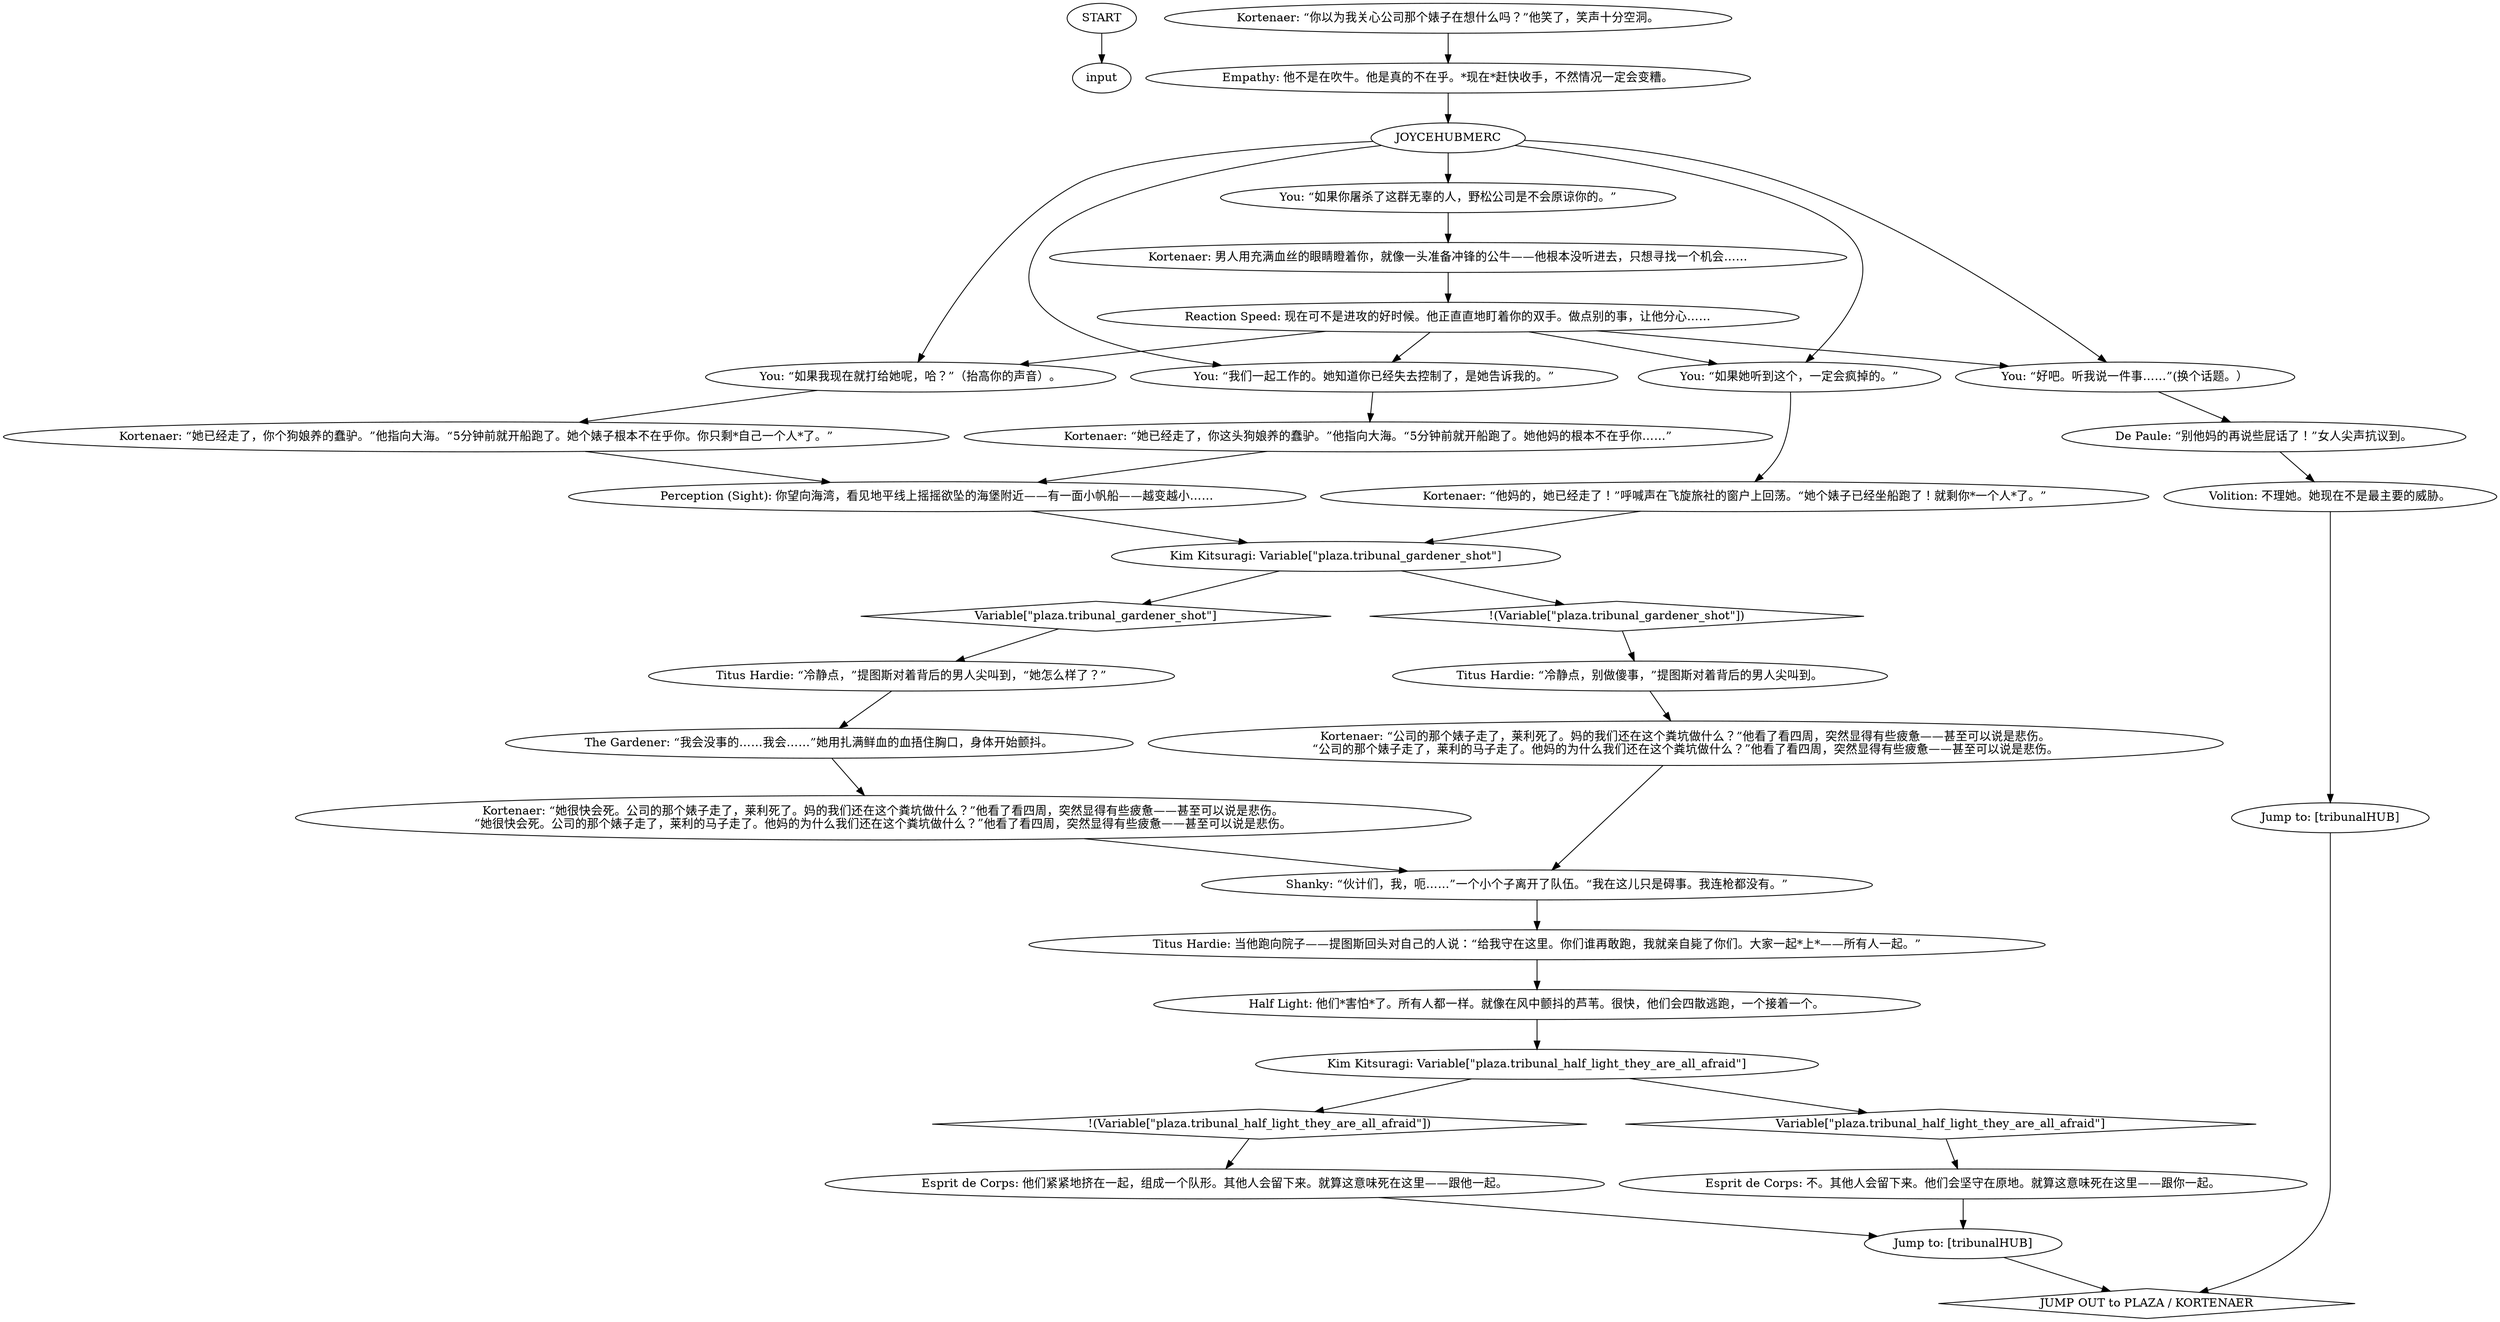 # TRIBUNAL / JOYCE WOULDN'T LIKE THIS!
# "Your Wild Pines boss would never approve of this!"
# ==================================================
digraph G {
	  0 [label="START"];
	  1 [label="input"];
	  2 [label="You: “如果你屠杀了这群无辜的人，野松公司是不会原谅你的。”"];
	  3 [label="You: “好吧。听我说一件事……”(换个话题。）"];
	  4 [label="Titus Hardie: “冷静点，”提图斯对着背后的男人尖叫到，“她怎么样了？”"];
	  5 [label="Shanky: “伙计们，我，呃……”一个小个子离开了队伍。“我在这儿只是碍事。我连枪都没有。”"];
	  6 [label="Kortenaer: “她很快会死。公司的那个婊子走了，莱利死了。妈的我们还在这个粪坑做什么？”他看了看四周，突然显得有些疲惫——甚至可以说是悲伤。\n“她很快会死。公司的那个婊子走了，莱利的马子走了。他妈的为什么我们还在这个粪坑做什么？”他看了看四周，突然显得有些疲惫——甚至可以说是悲伤。"];
	  7 [label="Esprit de Corps: 他们紧紧地挤在一起，组成一个队形。其他人会留下来。就算这意味死在这里——跟他一起。"];
	  8 [label="JOYCEHUBMERC"];
	  9 [label="Jump to: [tribunalHUB]"];
	  10 [label="Kortenaer: “他妈的，她已经走了！”呼喊声在飞旋旅社的窗户上回荡。“她个婊子已经坐船跑了！就剩你*一个人*了。”"];
	  11 [label="Kortenaer: “她已经走了，你个狗娘养的蠢驴。”他指向大海。“5分钟前就开船跑了。她个婊子根本不在乎你。你只剩*自己一个人*了。”"];
	  12 [label="Empathy: 他不是在吹牛。他是真的不在乎。*现在*赶快收手，不然情况一定会变糟。"];
	  13 [label="Jump to: [tribunalHUB]"];
	  14 [label="Kortenaer: “公司的那个婊子走了，莱利死了。妈的我们还在这个粪坑做什么？”他看了看四周，突然显得有些疲惫——甚至可以说是悲伤。\n“公司的那个婊子走了，莱利的马子走了。他妈的为什么我们还在这个粪坑做什么？”他看了看四周，突然显得有些疲惫——甚至可以说是悲伤。"];
	  15 [label="Reaction Speed: 现在可不是进攻的好时候。他正直直地盯着你的双手。做点别的事，让他分心……"];
	  16 [label="You: “如果她听到这个，一定会疯掉的。”"];
	  18 [label="You: “如果我现在就打给她呢，哈？”（抬高你的声音）。"];
	  19 [label="Kim Kitsuragi: Variable[\"plaza.tribunal_gardener_shot\"]"];
	  20 [label="Variable[\"plaza.tribunal_gardener_shot\"]", shape=diamond];
	  21 [label="!(Variable[\"plaza.tribunal_gardener_shot\"])", shape=diamond];
	  22 [label="Half Light: 他们*害怕*了。所有人都一样。就像在风中颤抖的芦苇。很快，他们会四散逃跑，一个接着一个。"];
	  23 [label="Kortenaer: “她已经走了，你这头狗娘养的蠢驴。”他指向大海。“5分钟前就开船跑了。她他妈的根本不在乎你……”"];
	  24 [label="Kortenaer: 男人用充满血丝的眼睛瞪着你，就像一头准备冲锋的公牛——他根本没听进去，只想寻找一个机会……"];
	  25 [label="De Paule: “别他妈的再说些屁话了！”女人尖声抗议到。"];
	  26 [label="Titus Hardie: “冷静点，别做傻事，”提图斯对着背后的男人尖叫到。"];
	  27 [label="The Gardener: “我会没事的……我会……”她用扎满鲜血的血捂住胸口，身体开始颤抖。"];
	  28 [label="You: “我们一起工作的。她知道你已经失去控制了，是她告诉我的。”"];
	  29 [label="Volition: 不理她。她现在不是最主要的威胁。"];
	  30 [label="Kortenaer: “你以为我关心公司那个婊子在想什么吗？”他笑了，笑声十分空洞。"];
	  31 [label="Titus Hardie: 当他跑向院子——提图斯回头对自己的人说：“给我守在这里。你们谁再敢跑，我就亲自毙了你们。大家一起*上*——所有人一起。”"];
	  32 [label="Esprit de Corps: 不。其他人会留下来。他们会坚守在原地。就算这意味死在这里——跟你一起。"];
	  33 [label="Perception (Sight): 你望向海湾，看见地平线上摇摇欲坠的海堡附近——有一面小帆船——越变越小……"];
	  34 [label="Kim Kitsuragi: Variable[\"plaza.tribunal_half_light_they_are_all_afraid\"]"];
	  35 [label="Variable[\"plaza.tribunal_half_light_they_are_all_afraid\"]", shape=diamond];
	  36 [label="!(Variable[\"plaza.tribunal_half_light_they_are_all_afraid\"])", shape=diamond];
	  5370183 [label="JUMP OUT to PLAZA / KORTENAER", shape=diamond];
	  0 -> 1
	  2 -> 24
	  3 -> 25
	  4 -> 27
	  5 -> 31
	  6 -> 5
	  7 -> 9
	  8 -> 2
	  8 -> 3
	  8 -> 16
	  8 -> 18
	  8 -> 28
	  9 -> 5370183
	  10 -> 19
	  11 -> 33
	  12 -> 8
	  13 -> 5370183
	  14 -> 5
	  15 -> 16
	  15 -> 18
	  15 -> 3
	  15 -> 28
	  16 -> 10
	  18 -> 11
	  19 -> 20
	  19 -> 21
	  20 -> 4
	  21 -> 26
	  22 -> 34
	  23 -> 33
	  24 -> 15
	  25 -> 29
	  26 -> 14
	  27 -> 6
	  28 -> 23
	  29 -> 13
	  30 -> 12
	  31 -> 22
	  32 -> 9
	  33 -> 19
	  34 -> 35
	  34 -> 36
	  35 -> 32
	  36 -> 7
}

